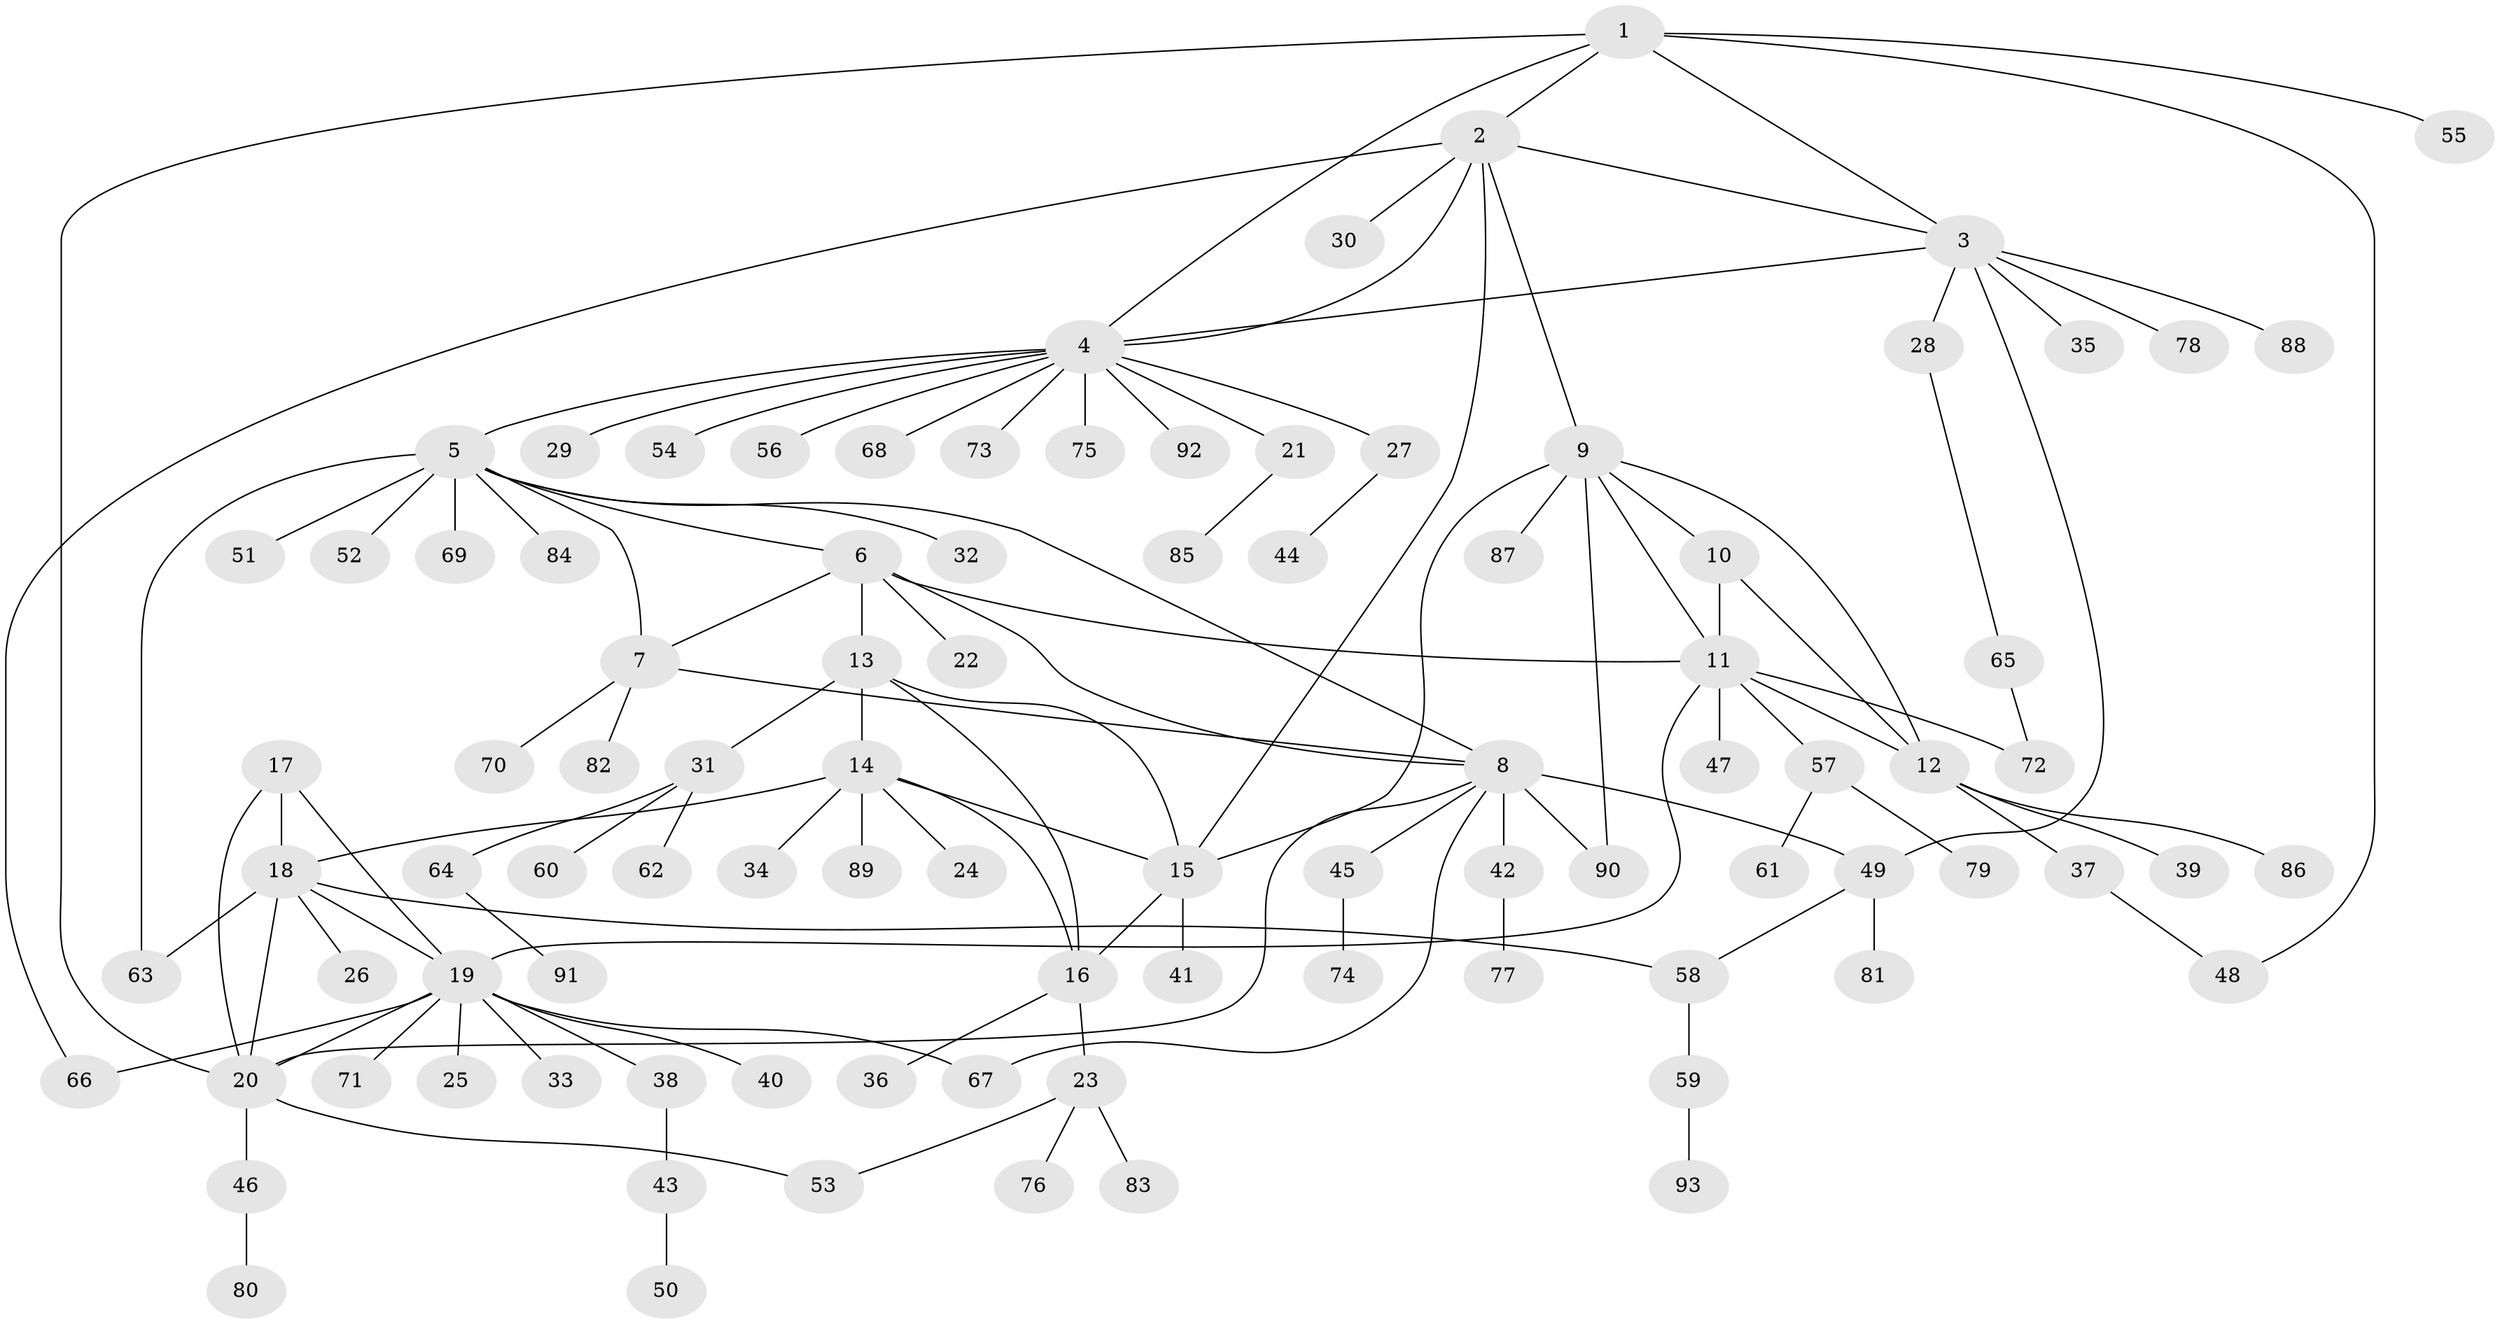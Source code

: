 // coarse degree distribution, {17: 0.037037037037037035, 9: 0.037037037037037035, 6: 0.07407407407407407, 4: 0.07407407407407407, 7: 0.037037037037037035, 1: 0.6296296296296297, 2: 0.1111111111111111}
// Generated by graph-tools (version 1.1) at 2025/19/03/04/25 18:19:46]
// undirected, 93 vertices, 122 edges
graph export_dot {
graph [start="1"]
  node [color=gray90,style=filled];
  1;
  2;
  3;
  4;
  5;
  6;
  7;
  8;
  9;
  10;
  11;
  12;
  13;
  14;
  15;
  16;
  17;
  18;
  19;
  20;
  21;
  22;
  23;
  24;
  25;
  26;
  27;
  28;
  29;
  30;
  31;
  32;
  33;
  34;
  35;
  36;
  37;
  38;
  39;
  40;
  41;
  42;
  43;
  44;
  45;
  46;
  47;
  48;
  49;
  50;
  51;
  52;
  53;
  54;
  55;
  56;
  57;
  58;
  59;
  60;
  61;
  62;
  63;
  64;
  65;
  66;
  67;
  68;
  69;
  70;
  71;
  72;
  73;
  74;
  75;
  76;
  77;
  78;
  79;
  80;
  81;
  82;
  83;
  84;
  85;
  86;
  87;
  88;
  89;
  90;
  91;
  92;
  93;
  1 -- 2;
  1 -- 3;
  1 -- 4;
  1 -- 20;
  1 -- 48;
  1 -- 55;
  2 -- 3;
  2 -- 4;
  2 -- 9;
  2 -- 15;
  2 -- 30;
  2 -- 66;
  3 -- 4;
  3 -- 28;
  3 -- 35;
  3 -- 49;
  3 -- 78;
  3 -- 88;
  4 -- 5;
  4 -- 21;
  4 -- 27;
  4 -- 29;
  4 -- 54;
  4 -- 56;
  4 -- 68;
  4 -- 73;
  4 -- 75;
  4 -- 92;
  5 -- 6;
  5 -- 7;
  5 -- 8;
  5 -- 32;
  5 -- 51;
  5 -- 52;
  5 -- 63;
  5 -- 69;
  5 -- 84;
  6 -- 7;
  6 -- 8;
  6 -- 11;
  6 -- 13;
  6 -- 22;
  7 -- 8;
  7 -- 70;
  7 -- 82;
  8 -- 20;
  8 -- 42;
  8 -- 45;
  8 -- 49;
  8 -- 67;
  8 -- 90;
  9 -- 10;
  9 -- 11;
  9 -- 12;
  9 -- 15;
  9 -- 87;
  9 -- 90;
  10 -- 11;
  10 -- 12;
  11 -- 12;
  11 -- 19;
  11 -- 47;
  11 -- 57;
  11 -- 72;
  12 -- 37;
  12 -- 39;
  12 -- 86;
  13 -- 14;
  13 -- 15;
  13 -- 16;
  13 -- 31;
  14 -- 15;
  14 -- 16;
  14 -- 18;
  14 -- 24;
  14 -- 34;
  14 -- 89;
  15 -- 16;
  15 -- 41;
  16 -- 23;
  16 -- 36;
  17 -- 18;
  17 -- 19;
  17 -- 20;
  18 -- 19;
  18 -- 20;
  18 -- 26;
  18 -- 58;
  18 -- 63;
  19 -- 20;
  19 -- 25;
  19 -- 33;
  19 -- 38;
  19 -- 40;
  19 -- 66;
  19 -- 67;
  19 -- 71;
  20 -- 46;
  20 -- 53;
  21 -- 85;
  23 -- 53;
  23 -- 76;
  23 -- 83;
  27 -- 44;
  28 -- 65;
  31 -- 60;
  31 -- 62;
  31 -- 64;
  37 -- 48;
  38 -- 43;
  42 -- 77;
  43 -- 50;
  45 -- 74;
  46 -- 80;
  49 -- 58;
  49 -- 81;
  57 -- 61;
  57 -- 79;
  58 -- 59;
  59 -- 93;
  64 -- 91;
  65 -- 72;
}

